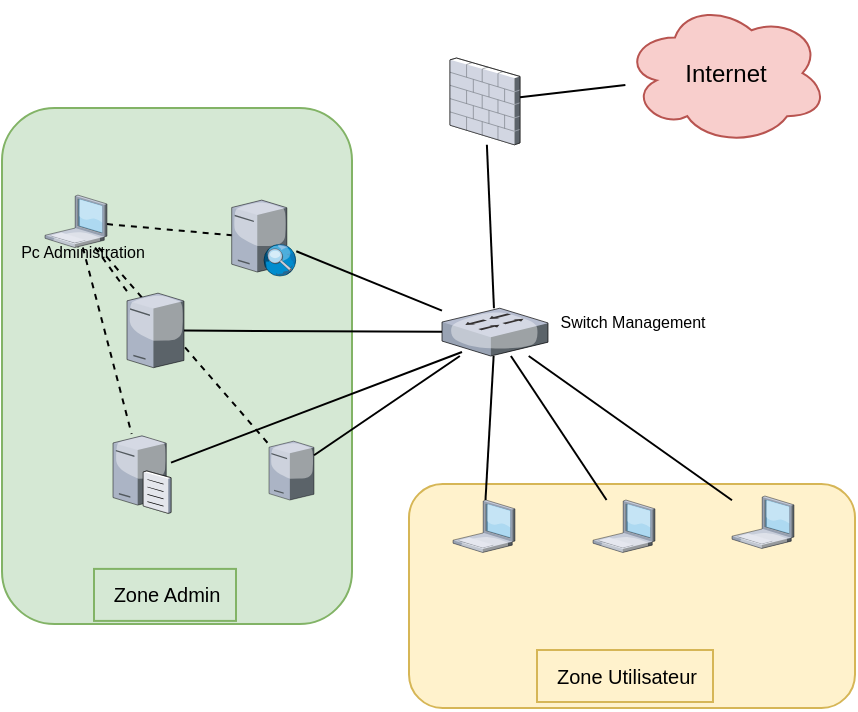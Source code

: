 <mxfile version="24.7.17">
  <diagram name="Page-1" id="AZk95OX9XuEXJAPwW4u0">
    <mxGraphModel dx="620" dy="364" grid="0" gridSize="10" guides="1" tooltips="1" connect="1" arrows="1" fold="1" page="1" pageScale="1" pageWidth="3300" pageHeight="4681" math="0" shadow="0">
      <root>
        <mxCell id="0" />
        <mxCell id="1" parent="0" />
        <mxCell id="x74VEsBiofEAdmeR-jRO-24" value="" style="rounded=1;whiteSpace=wrap;html=1;fillColor=#fff2cc;strokeColor=#d6b656;" vertex="1" parent="1">
          <mxGeometry x="1479.5" y="2033" width="223" height="112" as="geometry" />
        </mxCell>
        <mxCell id="x74VEsBiofEAdmeR-jRO-16" value="" style="rounded=1;whiteSpace=wrap;html=1;fillColor=#d5e8d4;strokeColor=#82b366;" vertex="1" parent="1">
          <mxGeometry x="1276" y="1845" width="175" height="258" as="geometry" />
        </mxCell>
        <mxCell id="x74VEsBiofEAdmeR-jRO-1" value="" style="verticalLabelPosition=bottom;sketch=0;aspect=fixed;html=1;verticalAlign=top;strokeColor=none;align=center;outlineConnect=0;shape=mxgraph.citrix.laptop_1;" vertex="1" parent="1">
          <mxGeometry x="1501.5" y="2041" width="31" height="26.23" as="geometry" />
        </mxCell>
        <mxCell id="x74VEsBiofEAdmeR-jRO-2" value="" style="verticalLabelPosition=bottom;sketch=0;aspect=fixed;html=1;verticalAlign=top;strokeColor=none;align=center;outlineConnect=0;shape=mxgraph.citrix.laptop_1;" vertex="1" parent="1">
          <mxGeometry x="1571.5" y="2041" width="31" height="26.23" as="geometry" />
        </mxCell>
        <mxCell id="x74VEsBiofEAdmeR-jRO-3" value="" style="verticalLabelPosition=bottom;sketch=0;aspect=fixed;html=1;verticalAlign=top;strokeColor=none;align=center;outlineConnect=0;shape=mxgraph.citrix.laptop_1;" vertex="1" parent="1">
          <mxGeometry x="1641" y="2039" width="31" height="26.23" as="geometry" />
        </mxCell>
        <mxCell id="x74VEsBiofEAdmeR-jRO-7" value="" style="shape=image;verticalLabelPosition=bottom;labelBackgroundColor=default;verticalAlign=top;aspect=fixed;imageAspect=0;image=https://www.lemagit.fr/visuals/LeMagIT/hero_article/Splunk.jpg;clipPath=inset(18% 14.33% 15% 13.67%);" vertex="1" parent="1">
          <mxGeometry x="1382" y="1875.55" width="50" height="15.51" as="geometry" />
        </mxCell>
        <mxCell id="x74VEsBiofEAdmeR-jRO-11" value="" style="shape=image;verticalLabelPosition=bottom;labelBackgroundColor=default;verticalAlign=top;aspect=fixed;imageAspect=0;image=https://images.ctfassets.net/o7xu9whrs0u9/53l54BZpBUy05GsApbren/5af9b1c0fb7dcc29d66c85d8e6a72138/Suricata-logo.jpeg;clipPath=inset(17% 8% 17.67% 8%);" vertex="1" parent="1">
          <mxGeometry x="1631.5" y="2069" width="50" height="38.89" as="geometry" />
        </mxCell>
        <mxCell id="x74VEsBiofEAdmeR-jRO-12" value="" style="shape=image;verticalLabelPosition=bottom;labelBackgroundColor=default;verticalAlign=top;aspect=fixed;imageAspect=0;image=https://images.ctfassets.net/o7xu9whrs0u9/53l54BZpBUy05GsApbren/5af9b1c0fb7dcc29d66c85d8e6a72138/Suricata-logo.jpeg;clipPath=inset(17% 8% 17.67% 8%);" vertex="1" parent="1">
          <mxGeometry x="1492" y="2071" width="50" height="38.89" as="geometry" />
        </mxCell>
        <mxCell id="x74VEsBiofEAdmeR-jRO-13" value="" style="shape=image;verticalLabelPosition=bottom;labelBackgroundColor=default;verticalAlign=top;aspect=fixed;imageAspect=0;image=https://images.ctfassets.net/o7xu9whrs0u9/53l54BZpBUy05GsApbren/5af9b1c0fb7dcc29d66c85d8e6a72138/Suricata-logo.jpeg;clipPath=inset(17% 8% 17.67% 8%);" vertex="1" parent="1">
          <mxGeometry x="1562" y="2071" width="50" height="38.89" as="geometry" />
        </mxCell>
        <mxCell id="x74VEsBiofEAdmeR-jRO-14" value="" style="verticalLabelPosition=bottom;sketch=0;aspect=fixed;html=1;verticalAlign=top;strokeColor=none;align=center;outlineConnect=0;shape=mxgraph.citrix.firewall;fillColor=default;gradientColor=none;" vertex="1" parent="1">
          <mxGeometry x="1500" y="1820" width="35" height="43.4" as="geometry" />
        </mxCell>
        <mxCell id="x74VEsBiofEAdmeR-jRO-15" value="" style="verticalLabelPosition=bottom;sketch=0;aspect=fixed;html=1;verticalAlign=top;strokeColor=none;align=center;outlineConnect=0;shape=mxgraph.citrix.edgesight_server;" vertex="1" parent="1">
          <mxGeometry x="1390.85" y="1891.06" width="32.3" height="38" as="geometry" />
        </mxCell>
        <mxCell id="x74VEsBiofEAdmeR-jRO-17" value="Internet" style="ellipse;shape=cloud;whiteSpace=wrap;html=1;fillColor=#f8cecc;strokeColor=#b85450;" vertex="1" parent="1">
          <mxGeometry x="1587" y="1791.8" width="102" height="71.6" as="geometry" />
        </mxCell>
        <mxCell id="x74VEsBiofEAdmeR-jRO-18" value="" style="shape=image;verticalLabelPosition=bottom;labelBackgroundColor=default;verticalAlign=top;aspect=fixed;imageAspect=0;image=https://blog.hydrochain.org/post/2023/05/09/mise-en-place-bastion/ApacheGuacamoleLogo_hu75144a3c454d69910aa212cae3c9bcc7_114931_800x0_resize_box_3.PNG;clipPath=inset(27.88% 9% 29.65% 8.67%);" vertex="1" parent="1">
          <mxGeometry x="1290.71" y="1974.85" width="110.58" height="21.49" as="geometry" />
        </mxCell>
        <mxCell id="x74VEsBiofEAdmeR-jRO-23" value="" style="shape=image;verticalLabelPosition=bottom;labelBackgroundColor=default;verticalAlign=top;aspect=fixed;imageAspect=0;image=https://mapenda-dev.tech/storage/images/post_images/1706581869_ansble.png;clipPath=inset(12.05% 18.33% 22.82% 18.67%);" vertex="1" parent="1">
          <mxGeometry x="1297.5" y="1857.0" width="41" height="27.55" as="geometry" />
        </mxCell>
        <mxCell id="x74VEsBiofEAdmeR-jRO-25" value="&lt;font style=&quot;font-size: 10px;&quot;&gt;Zone Admin&lt;/font&gt;" style="text;html=1;align=center;verticalAlign=middle;resizable=0;points=[];autosize=1;strokeColor=#82b366;fillColor=#d5e8d4;" vertex="1" parent="1">
          <mxGeometry x="1322" y="2075.45" width="71" height="26" as="geometry" />
        </mxCell>
        <mxCell id="x74VEsBiofEAdmeR-jRO-26" value="&lt;font style=&quot;font-size: 10px;&quot;&gt;Zone Utilisateur&lt;/font&gt;" style="text;html=1;align=center;verticalAlign=middle;resizable=0;points=[];autosize=1;strokeColor=#d6b656;fillColor=#fff2cc;" vertex="1" parent="1">
          <mxGeometry x="1543.5" y="2116" width="88" height="26" as="geometry" />
        </mxCell>
        <mxCell id="x74VEsBiofEAdmeR-jRO-27" value="" style="verticalLabelPosition=bottom;sketch=0;aspect=fixed;html=1;verticalAlign=top;strokeColor=none;align=center;outlineConnect=0;shape=mxgraph.citrix.switch;" vertex="1" parent="1">
          <mxGeometry x="1496" y="1945.11" width="53" height="23.91" as="geometry" />
        </mxCell>
        <mxCell id="x74VEsBiofEAdmeR-jRO-29" value="" style="endArrow=none;html=1;rounded=0;" edge="1" parent="1" source="x74VEsBiofEAdmeR-jRO-2" target="x74VEsBiofEAdmeR-jRO-27">
          <mxGeometry width="50" height="50" relative="1" as="geometry">
            <mxPoint x="1405" y="2122" as="sourcePoint" />
            <mxPoint x="1455" y="2072" as="targetPoint" />
          </mxGeometry>
        </mxCell>
        <mxCell id="x74VEsBiofEAdmeR-jRO-30" value="" style="endArrow=none;html=1;rounded=0;" edge="1" parent="1" source="x74VEsBiofEAdmeR-jRO-3" target="x74VEsBiofEAdmeR-jRO-27">
          <mxGeometry width="50" height="50" relative="1" as="geometry">
            <mxPoint x="1415" y="2132" as="sourcePoint" />
            <mxPoint x="1465" y="2082" as="targetPoint" />
          </mxGeometry>
        </mxCell>
        <mxCell id="x74VEsBiofEAdmeR-jRO-31" value="" style="endArrow=none;html=1;rounded=0;" edge="1" parent="1" source="x74VEsBiofEAdmeR-jRO-19" target="x74VEsBiofEAdmeR-jRO-27">
          <mxGeometry width="50" height="50" relative="1" as="geometry">
            <mxPoint x="1425" y="2142" as="sourcePoint" />
            <mxPoint x="1475" y="2092" as="targetPoint" />
          </mxGeometry>
        </mxCell>
        <mxCell id="x74VEsBiofEAdmeR-jRO-32" value="" style="endArrow=none;html=1;rounded=0;" edge="1" parent="1" source="x74VEsBiofEAdmeR-jRO-1" target="x74VEsBiofEAdmeR-jRO-27">
          <mxGeometry width="50" height="50" relative="1" as="geometry">
            <mxPoint x="1435" y="2152" as="sourcePoint" />
            <mxPoint x="1485" y="2102" as="targetPoint" />
          </mxGeometry>
        </mxCell>
        <mxCell id="x74VEsBiofEAdmeR-jRO-33" value="" style="endArrow=none;html=1;rounded=0;" edge="1" parent="1" source="x74VEsBiofEAdmeR-jRO-15" target="x74VEsBiofEAdmeR-jRO-27">
          <mxGeometry width="50" height="50" relative="1" as="geometry">
            <mxPoint x="1435" y="2152" as="sourcePoint" />
            <mxPoint x="1485" y="2102" as="targetPoint" />
          </mxGeometry>
        </mxCell>
        <mxCell id="x74VEsBiofEAdmeR-jRO-34" value="" style="endArrow=none;html=1;rounded=0;" edge="1" parent="1" source="x74VEsBiofEAdmeR-jRO-14" target="x74VEsBiofEAdmeR-jRO-27">
          <mxGeometry width="50" height="50" relative="1" as="geometry">
            <mxPoint x="1445" y="2162" as="sourcePoint" />
            <mxPoint x="1495" y="2112" as="targetPoint" />
          </mxGeometry>
        </mxCell>
        <mxCell id="x74VEsBiofEAdmeR-jRO-35" value="" style="endArrow=none;dashed=1;html=1;rounded=0;" edge="1" parent="1" source="x74VEsBiofEAdmeR-jRO-20" target="x74VEsBiofEAdmeR-jRO-19">
          <mxGeometry width="50" height="50" relative="1" as="geometry">
            <mxPoint x="1367" y="2126" as="sourcePoint" />
            <mxPoint x="1417" y="2076" as="targetPoint" />
          </mxGeometry>
        </mxCell>
        <mxCell id="x74VEsBiofEAdmeR-jRO-36" value="" style="endArrow=none;dashed=1;html=1;rounded=0;" edge="1" parent="1" source="x74VEsBiofEAdmeR-jRO-20" target="x74VEsBiofEAdmeR-jRO-15">
          <mxGeometry width="50" height="50" relative="1" as="geometry">
            <mxPoint x="1377" y="2136" as="sourcePoint" />
            <mxPoint x="1427" y="2086" as="targetPoint" />
          </mxGeometry>
        </mxCell>
        <mxCell id="x74VEsBiofEAdmeR-jRO-28" value="&lt;span style=&quot;font-size: 8px;&quot;&gt;Pc Administration&lt;/span&gt;" style="text;html=1;align=center;verticalAlign=middle;resizable=0;points=[];autosize=1;strokeColor=none;fillColor=none;" vertex="1" parent="1">
          <mxGeometry x="1276" y="1903.06" width="80" height="26" as="geometry" />
        </mxCell>
        <mxCell id="x74VEsBiofEAdmeR-jRO-37" value="" style="endArrow=none;html=1;rounded=0;" edge="1" parent="1" source="x74VEsBiofEAdmeR-jRO-14" target="x74VEsBiofEAdmeR-jRO-17">
          <mxGeometry width="50" height="50" relative="1" as="geometry">
            <mxPoint x="1528" y="1873" as="sourcePoint" />
            <mxPoint x="1532" y="1955" as="targetPoint" />
          </mxGeometry>
        </mxCell>
        <mxCell id="x74VEsBiofEAdmeR-jRO-38" value="" style="shape=image;verticalLabelPosition=bottom;labelBackgroundColor=default;verticalAlign=top;aspect=fixed;imageAspect=0;image=https://www.geco-it.fr/wp-content/uploads/2021/11/logo_graylog.png;clipPath=inset(34% 15% 34.89% 13%);" vertex="1" parent="1">
          <mxGeometry x="1311" y="2047.62" width="60" height="19.44" as="geometry" />
        </mxCell>
        <mxCell id="x74VEsBiofEAdmeR-jRO-40" value="" style="verticalLabelPosition=bottom;sketch=0;aspect=fixed;html=1;verticalAlign=top;strokeColor=none;align=center;outlineConnect=0;shape=mxgraph.citrix.file_server;" vertex="1" parent="1">
          <mxGeometry x="1331.5" y="2008" width="29" height="39.62" as="geometry" />
        </mxCell>
        <mxCell id="x74VEsBiofEAdmeR-jRO-41" value="" style="endArrow=none;html=1;rounded=0;" edge="1" parent="1" source="x74VEsBiofEAdmeR-jRO-40">
          <mxGeometry width="50" height="50" relative="1" as="geometry">
            <mxPoint x="1371" y="1966" as="sourcePoint" />
            <mxPoint x="1506" y="1967" as="targetPoint" />
          </mxGeometry>
        </mxCell>
        <mxCell id="x74VEsBiofEAdmeR-jRO-42" value="" style="endArrow=none;dashed=1;html=1;rounded=0;" edge="1" parent="1" source="x74VEsBiofEAdmeR-jRO-20" target="x74VEsBiofEAdmeR-jRO-40">
          <mxGeometry width="50" height="50" relative="1" as="geometry">
            <mxPoint x="1331" y="1925" as="sourcePoint" />
            <mxPoint x="1345" y="1948" as="targetPoint" />
          </mxGeometry>
        </mxCell>
        <mxCell id="x74VEsBiofEAdmeR-jRO-20" value="" style="verticalLabelPosition=bottom;sketch=0;aspect=fixed;html=1;verticalAlign=top;strokeColor=none;align=center;outlineConnect=0;shape=mxgraph.citrix.laptop_1;" vertex="1" parent="1">
          <mxGeometry x="1297.5" y="1888.55" width="31" height="26.23" as="geometry" />
        </mxCell>
        <mxCell id="x74VEsBiofEAdmeR-jRO-44" value="&lt;font style=&quot;font-size: 8px;&quot;&gt;Switch Management&lt;/font&gt;" style="text;html=1;align=center;verticalAlign=middle;resizable=0;points=[];autosize=1;strokeColor=none;fillColor=none;" vertex="1" parent="1">
          <mxGeometry x="1546" y="1937.58" width="90" height="26" as="geometry" />
        </mxCell>
        <mxCell id="x74VEsBiofEAdmeR-jRO-45" value="" style="verticalLabelPosition=bottom;sketch=0;aspect=fixed;html=1;verticalAlign=top;strokeColor=none;align=center;outlineConnect=0;shape=mxgraph.citrix.license_server;" vertex="1" parent="1">
          <mxGeometry x="1409.5" y="2011.58" width="22.5" height="29.42" as="geometry" />
        </mxCell>
        <mxCell id="x74VEsBiofEAdmeR-jRO-48" value="" style="shape=image;verticalLabelPosition=bottom;labelBackgroundColor=default;verticalAlign=top;aspect=fixed;imageAspect=0;image=https://www.worteks.com/assets/images/illustrations_blog/bandeau-prometheus.svg;clipPath=inset(31% 4.67% 33% 5%);" vertex="1" parent="1">
          <mxGeometry x="1393" y="2045.51" width="49.75" height="13.21" as="geometry" />
        </mxCell>
        <mxCell id="x74VEsBiofEAdmeR-jRO-49" value="" style="endArrow=none;html=1;rounded=0;" edge="1" parent="1" source="x74VEsBiofEAdmeR-jRO-45" target="x74VEsBiofEAdmeR-jRO-27">
          <mxGeometry width="50" height="50" relative="1" as="geometry">
            <mxPoint x="1371" y="2032" as="sourcePoint" />
            <mxPoint x="1516" y="1977" as="targetPoint" />
          </mxGeometry>
        </mxCell>
        <mxCell id="x74VEsBiofEAdmeR-jRO-50" value="" style="endArrow=none;dashed=1;html=1;rounded=0;" edge="1" parent="1" source="x74VEsBiofEAdmeR-jRO-20" target="x74VEsBiofEAdmeR-jRO-45">
          <mxGeometry width="50" height="50" relative="1" as="geometry">
            <mxPoint x="1326" y="1925" as="sourcePoint" />
            <mxPoint x="1351" y="2018" as="targetPoint" />
          </mxGeometry>
        </mxCell>
        <mxCell id="x74VEsBiofEAdmeR-jRO-19" value="" style="verticalLabelPosition=bottom;sketch=0;aspect=fixed;html=1;verticalAlign=top;strokeColor=none;align=center;outlineConnect=0;shape=mxgraph.citrix.license_server;" vertex="1" parent="1">
          <mxGeometry x="1338.5" y="1937.58" width="28.5" height="37.27" as="geometry" />
        </mxCell>
      </root>
    </mxGraphModel>
  </diagram>
</mxfile>
